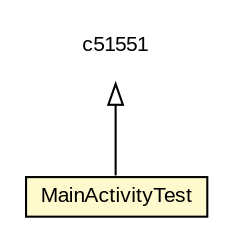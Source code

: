 #!/usr/local/bin/dot
#
# Class diagram 
# Generated by UMLGraph version R5_6-24-gf6e263 (http://www.umlgraph.org/)
#

digraph G {
	edge [fontname="arial",fontsize=10,labelfontname="arial",labelfontsize=10];
	node [fontname="arial",fontsize=10,shape=plaintext];
	nodesep=0.25;
	ranksep=0.5;
	// org.osmdroid.google.sample.MainActivityTest
	c51244 [label=<<table title="org.osmdroid.google.sample.MainActivityTest" border="0" cellborder="1" cellspacing="0" cellpadding="2" port="p" bgcolor="lemonChiffon" href="./MainActivityTest.html">
		<tr><td><table border="0" cellspacing="0" cellpadding="1">
<tr><td align="center" balign="center"> MainActivityTest </td></tr>
		</table></td></tr>
		</table>>, URL="./MainActivityTest.html", fontname="arial", fontcolor="black", fontsize=10.0];
	//org.osmdroid.google.sample.MainActivityTest extends <any>
	c51551:p -> c51244:p [dir=back,arrowtail=empty];
}

